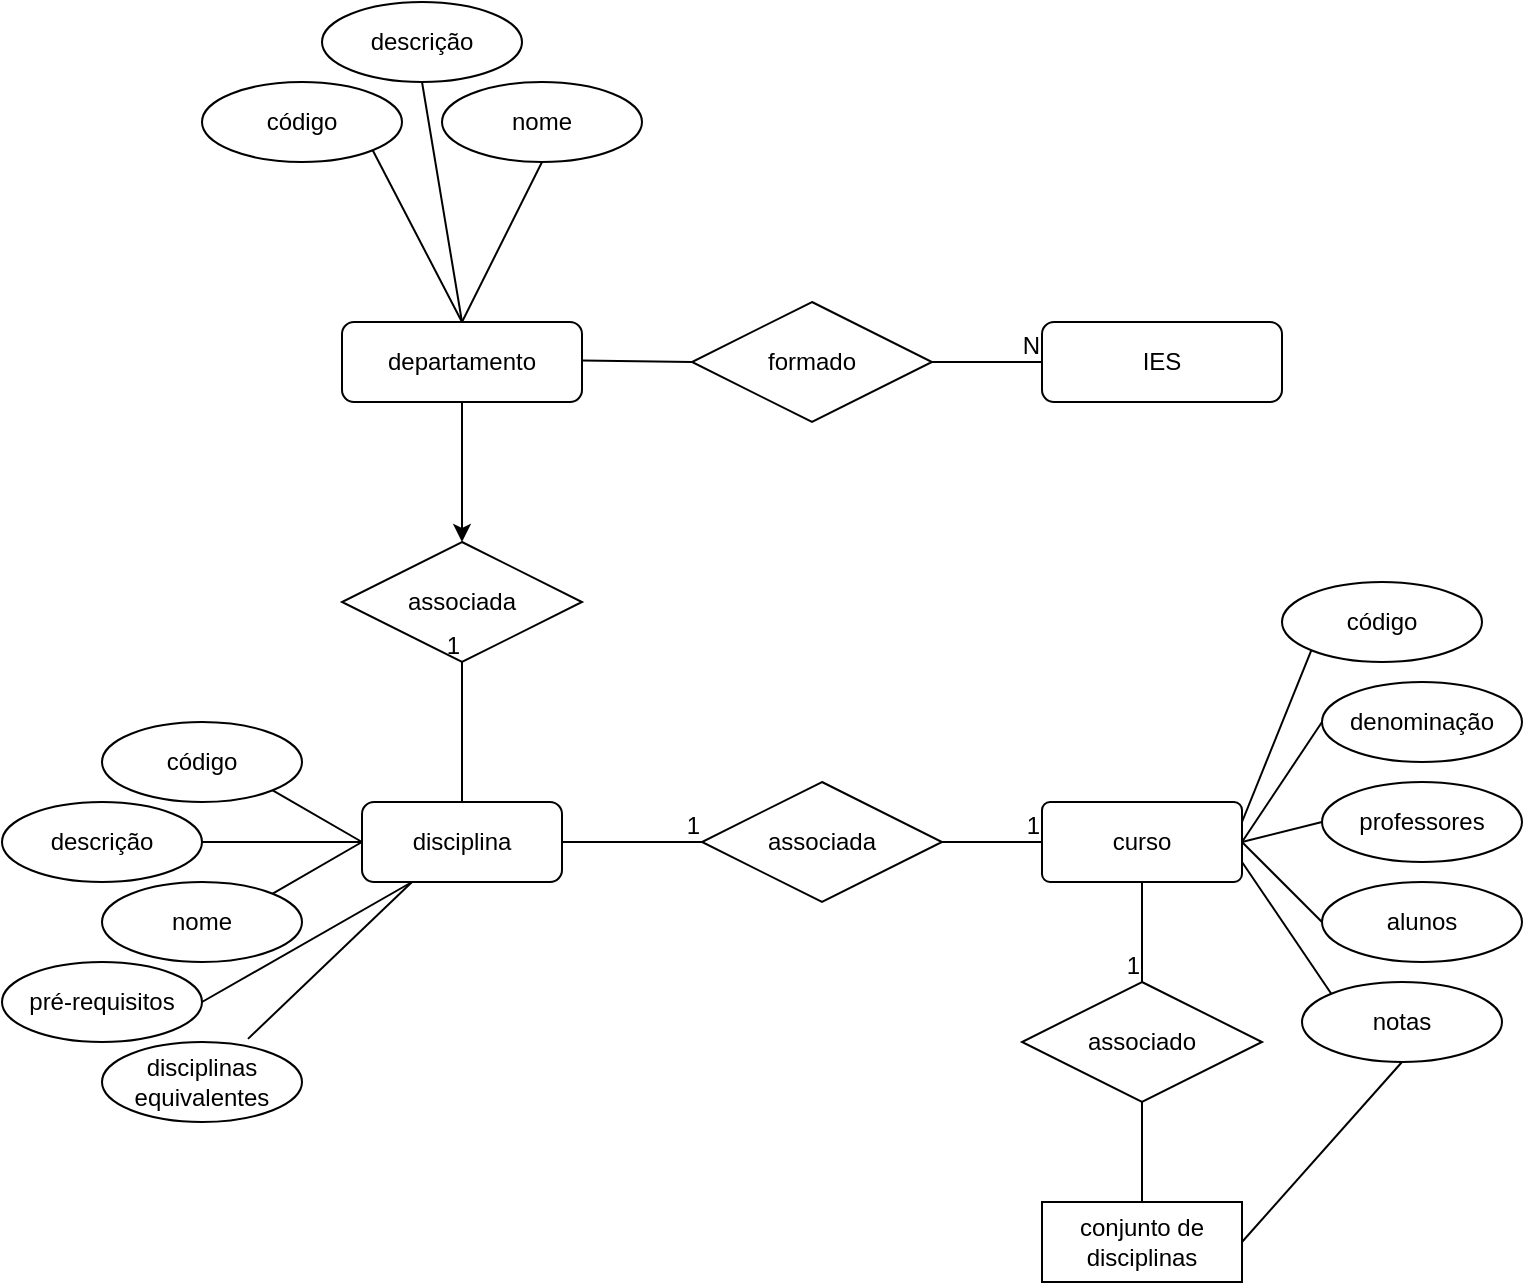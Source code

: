 <mxfile version="21.2.3" type="github">
  <diagram id="R2lEEEUBdFMjLlhIrx00" name="Page-1">
    <mxGraphModel dx="717" dy="1123" grid="1" gridSize="10" guides="1" tooltips="1" connect="1" arrows="1" fold="1" page="1" pageScale="1" pageWidth="850" pageHeight="1100" math="0" shadow="0" extFonts="Permanent Marker^https://fonts.googleapis.com/css?family=Permanent+Marker">
      <root>
        <mxCell id="0" />
        <mxCell id="1" parent="0" />
        <mxCell id="9F7bVUmxoHQnPQe239-y-1" value="IES" style="rounded=1;whiteSpace=wrap;html=1;" vertex="1" parent="1">
          <mxGeometry x="570" y="200" width="120" height="40" as="geometry" />
        </mxCell>
        <mxCell id="9F7bVUmxoHQnPQe239-y-10" value="" style="edgeStyle=orthogonalEdgeStyle;rounded=0;orthogonalLoop=1;jettySize=auto;html=1;" edge="1" parent="1" source="9F7bVUmxoHQnPQe239-y-2" target="9F7bVUmxoHQnPQe239-y-9">
          <mxGeometry relative="1" as="geometry" />
        </mxCell>
        <mxCell id="9F7bVUmxoHQnPQe239-y-2" value="departamento" style="rounded=1;whiteSpace=wrap;html=1;" vertex="1" parent="1">
          <mxGeometry x="220" y="200" width="120" height="40" as="geometry" />
        </mxCell>
        <mxCell id="9F7bVUmxoHQnPQe239-y-4" value="formado" style="shape=rhombus;perimeter=rhombusPerimeter;whiteSpace=wrap;html=1;align=center;" vertex="1" parent="1">
          <mxGeometry x="395" y="190" width="120" height="60" as="geometry" />
        </mxCell>
        <mxCell id="9F7bVUmxoHQnPQe239-y-5" value="" style="endArrow=none;html=1;rounded=0;entryX=0;entryY=0.5;entryDx=0;entryDy=0;exitX=1;exitY=0.5;exitDx=0;exitDy=0;" edge="1" parent="1" source="9F7bVUmxoHQnPQe239-y-4" target="9F7bVUmxoHQnPQe239-y-1">
          <mxGeometry relative="1" as="geometry">
            <mxPoint x="470" y="400" as="sourcePoint" />
            <mxPoint x="590" y="400" as="targetPoint" />
          </mxGeometry>
        </mxCell>
        <mxCell id="9F7bVUmxoHQnPQe239-y-6" value="N" style="resizable=0;html=1;whiteSpace=wrap;align=right;verticalAlign=bottom;" connectable="0" vertex="1" parent="9F7bVUmxoHQnPQe239-y-5">
          <mxGeometry x="1" relative="1" as="geometry" />
        </mxCell>
        <mxCell id="9F7bVUmxoHQnPQe239-y-8" value="" style="endArrow=none;html=1;rounded=0;entryX=0;entryY=0.5;entryDx=0;entryDy=0;" edge="1" parent="1" target="9F7bVUmxoHQnPQe239-y-4">
          <mxGeometry relative="1" as="geometry">
            <mxPoint x="340" y="219.29" as="sourcePoint" />
            <mxPoint x="500" y="219.29" as="targetPoint" />
          </mxGeometry>
        </mxCell>
        <mxCell id="9F7bVUmxoHQnPQe239-y-9" value="associada" style="shape=rhombus;perimeter=rhombusPerimeter;whiteSpace=wrap;html=1;align=center;" vertex="1" parent="1">
          <mxGeometry x="220" y="310" width="120" height="60" as="geometry" />
        </mxCell>
        <mxCell id="9F7bVUmxoHQnPQe239-y-11" value="código" style="ellipse;whiteSpace=wrap;html=1;align=center;" vertex="1" parent="1">
          <mxGeometry x="150" y="80" width="100" height="40" as="geometry" />
        </mxCell>
        <mxCell id="9F7bVUmxoHQnPQe239-y-12" value="descrição" style="ellipse;whiteSpace=wrap;html=1;align=center;" vertex="1" parent="1">
          <mxGeometry x="210" y="40" width="100" height="40" as="geometry" />
        </mxCell>
        <mxCell id="9F7bVUmxoHQnPQe239-y-13" value="nome" style="ellipse;whiteSpace=wrap;html=1;align=center;" vertex="1" parent="1">
          <mxGeometry x="270" y="80" width="100" height="40" as="geometry" />
        </mxCell>
        <mxCell id="9F7bVUmxoHQnPQe239-y-19" value="" style="endArrow=none;html=1;rounded=0;entryX=0.5;entryY=1;entryDx=0;entryDy=0;exitX=0.5;exitY=0;exitDx=0;exitDy=0;" edge="1" parent="1" source="9F7bVUmxoHQnPQe239-y-2" target="9F7bVUmxoHQnPQe239-y-13">
          <mxGeometry relative="1" as="geometry">
            <mxPoint x="280" y="190" as="sourcePoint" />
            <mxPoint x="440" y="198.57" as="targetPoint" />
          </mxGeometry>
        </mxCell>
        <mxCell id="9F7bVUmxoHQnPQe239-y-20" value="" style="endArrow=none;html=1;rounded=0;entryX=0.5;entryY=1;entryDx=0;entryDy=0;exitX=0.5;exitY=0;exitDx=0;exitDy=0;" edge="1" parent="1" source="9F7bVUmxoHQnPQe239-y-2" target="9F7bVUmxoHQnPQe239-y-12">
          <mxGeometry relative="1" as="geometry">
            <mxPoint x="235" y="170" as="sourcePoint" />
            <mxPoint x="395" y="170" as="targetPoint" />
          </mxGeometry>
        </mxCell>
        <mxCell id="9F7bVUmxoHQnPQe239-y-21" value="" style="endArrow=none;html=1;rounded=0;entryX=0.5;entryY=0;entryDx=0;entryDy=0;exitX=1;exitY=1;exitDx=0;exitDy=0;" edge="1" parent="1" source="9F7bVUmxoHQnPQe239-y-11" target="9F7bVUmxoHQnPQe239-y-2">
          <mxGeometry relative="1" as="geometry">
            <mxPoint x="200" y="120" as="sourcePoint" />
            <mxPoint x="340" y="160" as="targetPoint" />
          </mxGeometry>
        </mxCell>
        <mxCell id="9F7bVUmxoHQnPQe239-y-22" value="disciplina" style="whiteSpace=wrap;html=1;align=center;rounded=1;" vertex="1" parent="1">
          <mxGeometry x="230" y="440" width="100" height="40" as="geometry" />
        </mxCell>
        <mxCell id="9F7bVUmxoHQnPQe239-y-23" value="" style="endArrow=none;html=1;rounded=0;exitX=0.5;exitY=0;exitDx=0;exitDy=0;entryX=0.5;entryY=1;entryDx=0;entryDy=0;" edge="1" parent="1" source="9F7bVUmxoHQnPQe239-y-22" target="9F7bVUmxoHQnPQe239-y-9">
          <mxGeometry relative="1" as="geometry">
            <mxPoint x="380" y="400" as="sourcePoint" />
            <mxPoint x="540" y="400" as="targetPoint" />
          </mxGeometry>
        </mxCell>
        <mxCell id="9F7bVUmxoHQnPQe239-y-24" value="1" style="resizable=0;html=1;whiteSpace=wrap;align=right;verticalAlign=bottom;" connectable="0" vertex="1" parent="9F7bVUmxoHQnPQe239-y-23">
          <mxGeometry x="1" relative="1" as="geometry" />
        </mxCell>
        <mxCell id="9F7bVUmxoHQnPQe239-y-25" value="código" style="ellipse;whiteSpace=wrap;html=1;align=center;" vertex="1" parent="1">
          <mxGeometry x="100" y="400" width="100" height="40" as="geometry" />
        </mxCell>
        <mxCell id="9F7bVUmxoHQnPQe239-y-26" value="descrição" style="ellipse;whiteSpace=wrap;html=1;align=center;" vertex="1" parent="1">
          <mxGeometry x="50" y="440" width="100" height="40" as="geometry" />
        </mxCell>
        <mxCell id="9F7bVUmxoHQnPQe239-y-27" value="nome" style="ellipse;whiteSpace=wrap;html=1;align=center;" vertex="1" parent="1">
          <mxGeometry x="100" y="480" width="100" height="40" as="geometry" />
        </mxCell>
        <mxCell id="9F7bVUmxoHQnPQe239-y-28" value="" style="endArrow=none;html=1;rounded=0;exitX=1;exitY=0;exitDx=0;exitDy=0;entryX=0;entryY=0.5;entryDx=0;entryDy=0;" edge="1" parent="1" source="9F7bVUmxoHQnPQe239-y-27" target="9F7bVUmxoHQnPQe239-y-22">
          <mxGeometry relative="1" as="geometry">
            <mxPoint x="290" y="400" as="sourcePoint" />
            <mxPoint x="450" y="400" as="targetPoint" />
          </mxGeometry>
        </mxCell>
        <mxCell id="9F7bVUmxoHQnPQe239-y-29" value="" style="endArrow=none;html=1;rounded=0;exitX=1;exitY=0.5;exitDx=0;exitDy=0;entryX=0;entryY=0.5;entryDx=0;entryDy=0;" edge="1" parent="1" source="9F7bVUmxoHQnPQe239-y-26" target="9F7bVUmxoHQnPQe239-y-22">
          <mxGeometry relative="1" as="geometry">
            <mxPoint x="290" y="400" as="sourcePoint" />
            <mxPoint x="450" y="400" as="targetPoint" />
          </mxGeometry>
        </mxCell>
        <mxCell id="9F7bVUmxoHQnPQe239-y-30" value="" style="endArrow=none;html=1;rounded=0;exitX=1;exitY=1;exitDx=0;exitDy=0;entryX=0;entryY=0.5;entryDx=0;entryDy=0;" edge="1" parent="1" source="9F7bVUmxoHQnPQe239-y-25" target="9F7bVUmxoHQnPQe239-y-22">
          <mxGeometry relative="1" as="geometry">
            <mxPoint x="290" y="400" as="sourcePoint" />
            <mxPoint x="450" y="400" as="targetPoint" />
          </mxGeometry>
        </mxCell>
        <mxCell id="9F7bVUmxoHQnPQe239-y-35" value="pré-requisitos" style="ellipse;whiteSpace=wrap;html=1;align=center;" vertex="1" parent="1">
          <mxGeometry x="50" y="520" width="100" height="40" as="geometry" />
        </mxCell>
        <mxCell id="9F7bVUmxoHQnPQe239-y-36" value="disciplinas equivalentes" style="ellipse;whiteSpace=wrap;html=1;align=center;" vertex="1" parent="1">
          <mxGeometry x="100" y="560" width="100" height="40" as="geometry" />
        </mxCell>
        <mxCell id="9F7bVUmxoHQnPQe239-y-38" value="" style="endArrow=none;html=1;rounded=0;exitX=1;exitY=0.5;exitDx=0;exitDy=0;entryX=0.25;entryY=1;entryDx=0;entryDy=0;" edge="1" parent="1" source="9F7bVUmxoHQnPQe239-y-35" target="9F7bVUmxoHQnPQe239-y-22">
          <mxGeometry relative="1" as="geometry">
            <mxPoint x="290" y="400" as="sourcePoint" />
            <mxPoint x="450" y="400" as="targetPoint" />
          </mxGeometry>
        </mxCell>
        <mxCell id="9F7bVUmxoHQnPQe239-y-39" value="" style="endArrow=none;html=1;rounded=0;exitX=0.73;exitY=-0.039;exitDx=0;exitDy=0;exitPerimeter=0;entryX=0.25;entryY=1;entryDx=0;entryDy=0;" edge="1" parent="1" source="9F7bVUmxoHQnPQe239-y-36" target="9F7bVUmxoHQnPQe239-y-22">
          <mxGeometry relative="1" as="geometry">
            <mxPoint x="290" y="400" as="sourcePoint" />
            <mxPoint x="450" y="400" as="targetPoint" />
          </mxGeometry>
        </mxCell>
        <mxCell id="9F7bVUmxoHQnPQe239-y-46" value="associada" style="shape=rhombus;perimeter=rhombusPerimeter;whiteSpace=wrap;html=1;align=center;" vertex="1" parent="1">
          <mxGeometry x="400" y="430" width="120" height="60" as="geometry" />
        </mxCell>
        <mxCell id="9F7bVUmxoHQnPQe239-y-47" value="" style="endArrow=none;html=1;rounded=0;exitX=1;exitY=0.5;exitDx=0;exitDy=0;entryX=0;entryY=0.5;entryDx=0;entryDy=0;" edge="1" parent="1" source="9F7bVUmxoHQnPQe239-y-22" target="9F7bVUmxoHQnPQe239-y-46">
          <mxGeometry relative="1" as="geometry">
            <mxPoint x="290" y="390" as="sourcePoint" />
            <mxPoint x="450" y="390" as="targetPoint" />
          </mxGeometry>
        </mxCell>
        <mxCell id="9F7bVUmxoHQnPQe239-y-48" value="1" style="resizable=0;html=1;whiteSpace=wrap;align=right;verticalAlign=bottom;" connectable="0" vertex="1" parent="9F7bVUmxoHQnPQe239-y-47">
          <mxGeometry x="1" relative="1" as="geometry" />
        </mxCell>
        <mxCell id="9F7bVUmxoHQnPQe239-y-49" value="curso" style="rounded=1;arcSize=10;whiteSpace=wrap;html=1;align=center;" vertex="1" parent="1">
          <mxGeometry x="570" y="440" width="100" height="40" as="geometry" />
        </mxCell>
        <mxCell id="9F7bVUmxoHQnPQe239-y-50" value="" style="endArrow=none;html=1;rounded=0;exitX=1;exitY=0.5;exitDx=0;exitDy=0;entryX=0;entryY=0.5;entryDx=0;entryDy=0;" edge="1" parent="1" source="9F7bVUmxoHQnPQe239-y-46" target="9F7bVUmxoHQnPQe239-y-49">
          <mxGeometry relative="1" as="geometry">
            <mxPoint x="290" y="390" as="sourcePoint" />
            <mxPoint x="450" y="390" as="targetPoint" />
          </mxGeometry>
        </mxCell>
        <mxCell id="9F7bVUmxoHQnPQe239-y-51" value="1" style="resizable=0;html=1;whiteSpace=wrap;align=right;verticalAlign=bottom;" connectable="0" vertex="1" parent="9F7bVUmxoHQnPQe239-y-50">
          <mxGeometry x="1" relative="1" as="geometry" />
        </mxCell>
        <mxCell id="9F7bVUmxoHQnPQe239-y-52" value="código" style="ellipse;whiteSpace=wrap;html=1;align=center;" vertex="1" parent="1">
          <mxGeometry x="690" y="330" width="100" height="40" as="geometry" />
        </mxCell>
        <mxCell id="9F7bVUmxoHQnPQe239-y-53" value="denominação" style="ellipse;whiteSpace=wrap;html=1;align=center;" vertex="1" parent="1">
          <mxGeometry x="710" y="380" width="100" height="40" as="geometry" />
        </mxCell>
        <mxCell id="9F7bVUmxoHQnPQe239-y-54" value="" style="endArrow=none;html=1;rounded=0;exitX=1;exitY=0.25;exitDx=0;exitDy=0;entryX=0;entryY=1;entryDx=0;entryDy=0;" edge="1" parent="1" source="9F7bVUmxoHQnPQe239-y-49" target="9F7bVUmxoHQnPQe239-y-52">
          <mxGeometry relative="1" as="geometry">
            <mxPoint x="580" y="390" as="sourcePoint" />
            <mxPoint x="740" y="390" as="targetPoint" />
          </mxGeometry>
        </mxCell>
        <mxCell id="9F7bVUmxoHQnPQe239-y-55" value="" style="endArrow=none;html=1;rounded=0;exitX=1;exitY=0.5;exitDx=0;exitDy=0;entryX=0;entryY=0.5;entryDx=0;entryDy=0;" edge="1" parent="1" source="9F7bVUmxoHQnPQe239-y-49" target="9F7bVUmxoHQnPQe239-y-53">
          <mxGeometry relative="1" as="geometry">
            <mxPoint x="580" y="390" as="sourcePoint" />
            <mxPoint x="740" y="390" as="targetPoint" />
          </mxGeometry>
        </mxCell>
        <mxCell id="9F7bVUmxoHQnPQe239-y-56" value="associado" style="shape=rhombus;perimeter=rhombusPerimeter;whiteSpace=wrap;html=1;align=center;" vertex="1" parent="1">
          <mxGeometry x="560" y="530" width="120" height="60" as="geometry" />
        </mxCell>
        <mxCell id="9F7bVUmxoHQnPQe239-y-57" value="" style="endArrow=none;html=1;rounded=0;exitX=0.5;exitY=1;exitDx=0;exitDy=0;entryX=0.5;entryY=0;entryDx=0;entryDy=0;" edge="1" parent="1" source="9F7bVUmxoHQnPQe239-y-49" target="9F7bVUmxoHQnPQe239-y-56">
          <mxGeometry relative="1" as="geometry">
            <mxPoint x="580" y="390" as="sourcePoint" />
            <mxPoint x="740" y="390" as="targetPoint" />
          </mxGeometry>
        </mxCell>
        <mxCell id="9F7bVUmxoHQnPQe239-y-58" value="1" style="resizable=0;html=1;whiteSpace=wrap;align=right;verticalAlign=bottom;" connectable="0" vertex="1" parent="9F7bVUmxoHQnPQe239-y-57">
          <mxGeometry x="1" relative="1" as="geometry" />
        </mxCell>
        <mxCell id="9F7bVUmxoHQnPQe239-y-59" value="conjunto de disciplinas" style="whiteSpace=wrap;html=1;align=center;" vertex="1" parent="1">
          <mxGeometry x="570" y="640" width="100" height="40" as="geometry" />
        </mxCell>
        <mxCell id="9F7bVUmxoHQnPQe239-y-60" value="" style="endArrow=none;html=1;rounded=0;exitX=0.5;exitY=1;exitDx=0;exitDy=0;entryX=0.5;entryY=0;entryDx=0;entryDy=0;" edge="1" parent="1" source="9F7bVUmxoHQnPQe239-y-56" target="9F7bVUmxoHQnPQe239-y-59">
          <mxGeometry relative="1" as="geometry">
            <mxPoint x="580" y="380" as="sourcePoint" />
            <mxPoint x="740" y="380" as="targetPoint" />
          </mxGeometry>
        </mxCell>
        <mxCell id="9F7bVUmxoHQnPQe239-y-61" value="professores" style="ellipse;whiteSpace=wrap;html=1;align=center;" vertex="1" parent="1">
          <mxGeometry x="710" y="430" width="100" height="40" as="geometry" />
        </mxCell>
        <mxCell id="9F7bVUmxoHQnPQe239-y-62" value="alunos" style="ellipse;whiteSpace=wrap;html=1;align=center;" vertex="1" parent="1">
          <mxGeometry x="710" y="480" width="100" height="40" as="geometry" />
        </mxCell>
        <mxCell id="9F7bVUmxoHQnPQe239-y-63" value="notas" style="ellipse;whiteSpace=wrap;html=1;align=center;" vertex="1" parent="1">
          <mxGeometry x="700" y="530" width="100" height="40" as="geometry" />
        </mxCell>
        <mxCell id="9F7bVUmxoHQnPQe239-y-64" value="" style="endArrow=none;html=1;rounded=0;entryX=0;entryY=0.5;entryDx=0;entryDy=0;" edge="1" parent="1" target="9F7bVUmxoHQnPQe239-y-61">
          <mxGeometry relative="1" as="geometry">
            <mxPoint x="670" y="460" as="sourcePoint" />
            <mxPoint x="740" y="380" as="targetPoint" />
          </mxGeometry>
        </mxCell>
        <mxCell id="9F7bVUmxoHQnPQe239-y-65" value="" style="endArrow=none;html=1;rounded=0;exitX=1;exitY=0.5;exitDx=0;exitDy=0;entryX=0;entryY=0.5;entryDx=0;entryDy=0;" edge="1" parent="1" source="9F7bVUmxoHQnPQe239-y-49" target="9F7bVUmxoHQnPQe239-y-62">
          <mxGeometry relative="1" as="geometry">
            <mxPoint x="580" y="380" as="sourcePoint" />
            <mxPoint x="740" y="380" as="targetPoint" />
          </mxGeometry>
        </mxCell>
        <mxCell id="9F7bVUmxoHQnPQe239-y-66" value="" style="endArrow=none;html=1;rounded=0;exitX=1;exitY=0.75;exitDx=0;exitDy=0;entryX=0;entryY=0;entryDx=0;entryDy=0;" edge="1" parent="1" source="9F7bVUmxoHQnPQe239-y-49" target="9F7bVUmxoHQnPQe239-y-63">
          <mxGeometry relative="1" as="geometry">
            <mxPoint x="580" y="380" as="sourcePoint" />
            <mxPoint x="740" y="380" as="targetPoint" />
          </mxGeometry>
        </mxCell>
        <mxCell id="9F7bVUmxoHQnPQe239-y-67" value="" style="endArrow=none;html=1;rounded=0;exitX=1;exitY=0.5;exitDx=0;exitDy=0;entryX=0.5;entryY=1;entryDx=0;entryDy=0;" edge="1" parent="1" source="9F7bVUmxoHQnPQe239-y-59" target="9F7bVUmxoHQnPQe239-y-63">
          <mxGeometry relative="1" as="geometry">
            <mxPoint x="580" y="380" as="sourcePoint" />
            <mxPoint x="740" y="380" as="targetPoint" />
          </mxGeometry>
        </mxCell>
      </root>
    </mxGraphModel>
  </diagram>
</mxfile>
